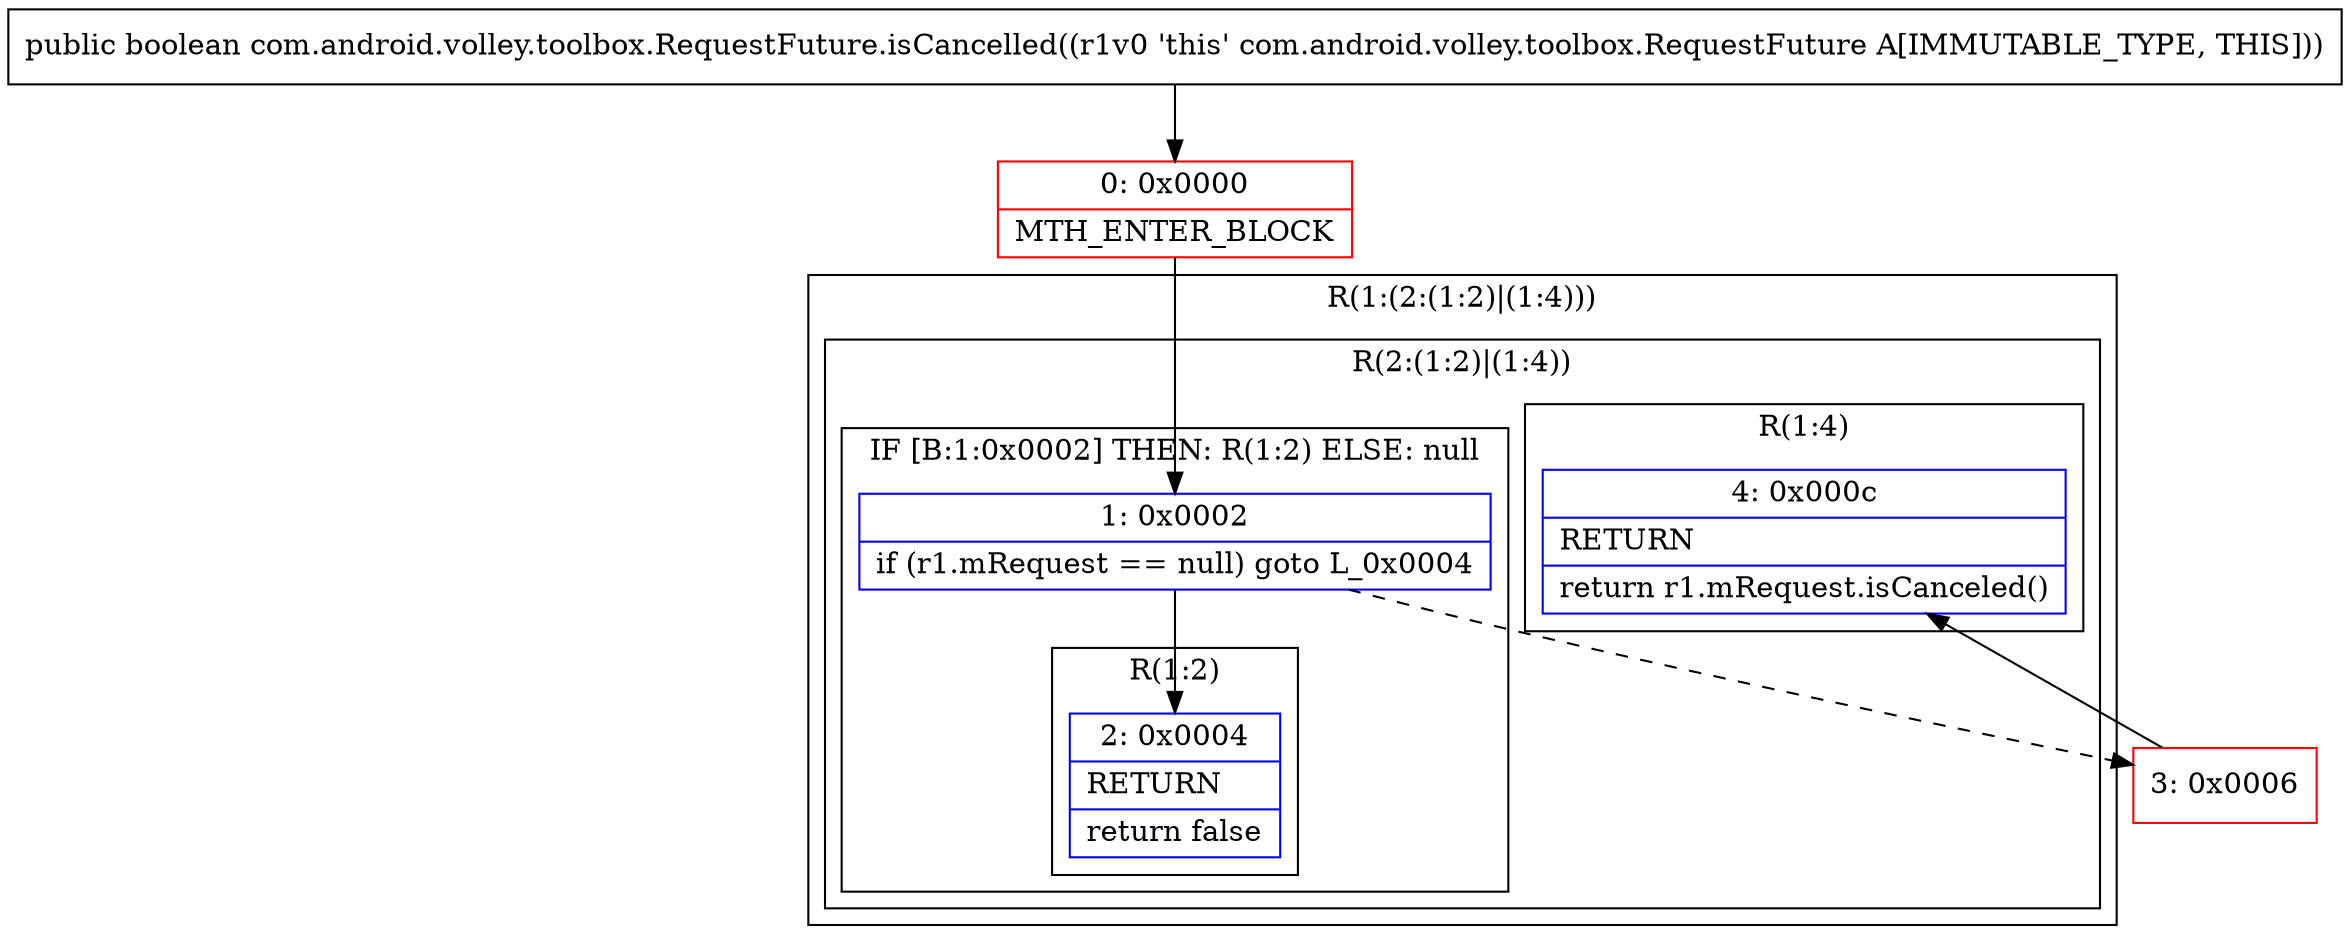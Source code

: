 digraph "CFG forcom.android.volley.toolbox.RequestFuture.isCancelled()Z" {
subgraph cluster_Region_1467632311 {
label = "R(1:(2:(1:2)|(1:4)))";
node [shape=record,color=blue];
subgraph cluster_Region_684048970 {
label = "R(2:(1:2)|(1:4))";
node [shape=record,color=blue];
subgraph cluster_IfRegion_1501240921 {
label = "IF [B:1:0x0002] THEN: R(1:2) ELSE: null";
node [shape=record,color=blue];
Node_1 [shape=record,label="{1\:\ 0x0002|if (r1.mRequest == null) goto L_0x0004\l}"];
subgraph cluster_Region_419494233 {
label = "R(1:2)";
node [shape=record,color=blue];
Node_2 [shape=record,label="{2\:\ 0x0004|RETURN\l|return false\l}"];
}
}
subgraph cluster_Region_480917308 {
label = "R(1:4)";
node [shape=record,color=blue];
Node_4 [shape=record,label="{4\:\ 0x000c|RETURN\l|return r1.mRequest.isCanceled()\l}"];
}
}
}
Node_0 [shape=record,color=red,label="{0\:\ 0x0000|MTH_ENTER_BLOCK\l}"];
Node_3 [shape=record,color=red,label="{3\:\ 0x0006}"];
MethodNode[shape=record,label="{public boolean com.android.volley.toolbox.RequestFuture.isCancelled((r1v0 'this' com.android.volley.toolbox.RequestFuture A[IMMUTABLE_TYPE, THIS])) }"];
MethodNode -> Node_0;
Node_1 -> Node_2;
Node_1 -> Node_3[style=dashed];
Node_0 -> Node_1;
Node_3 -> Node_4;
}

